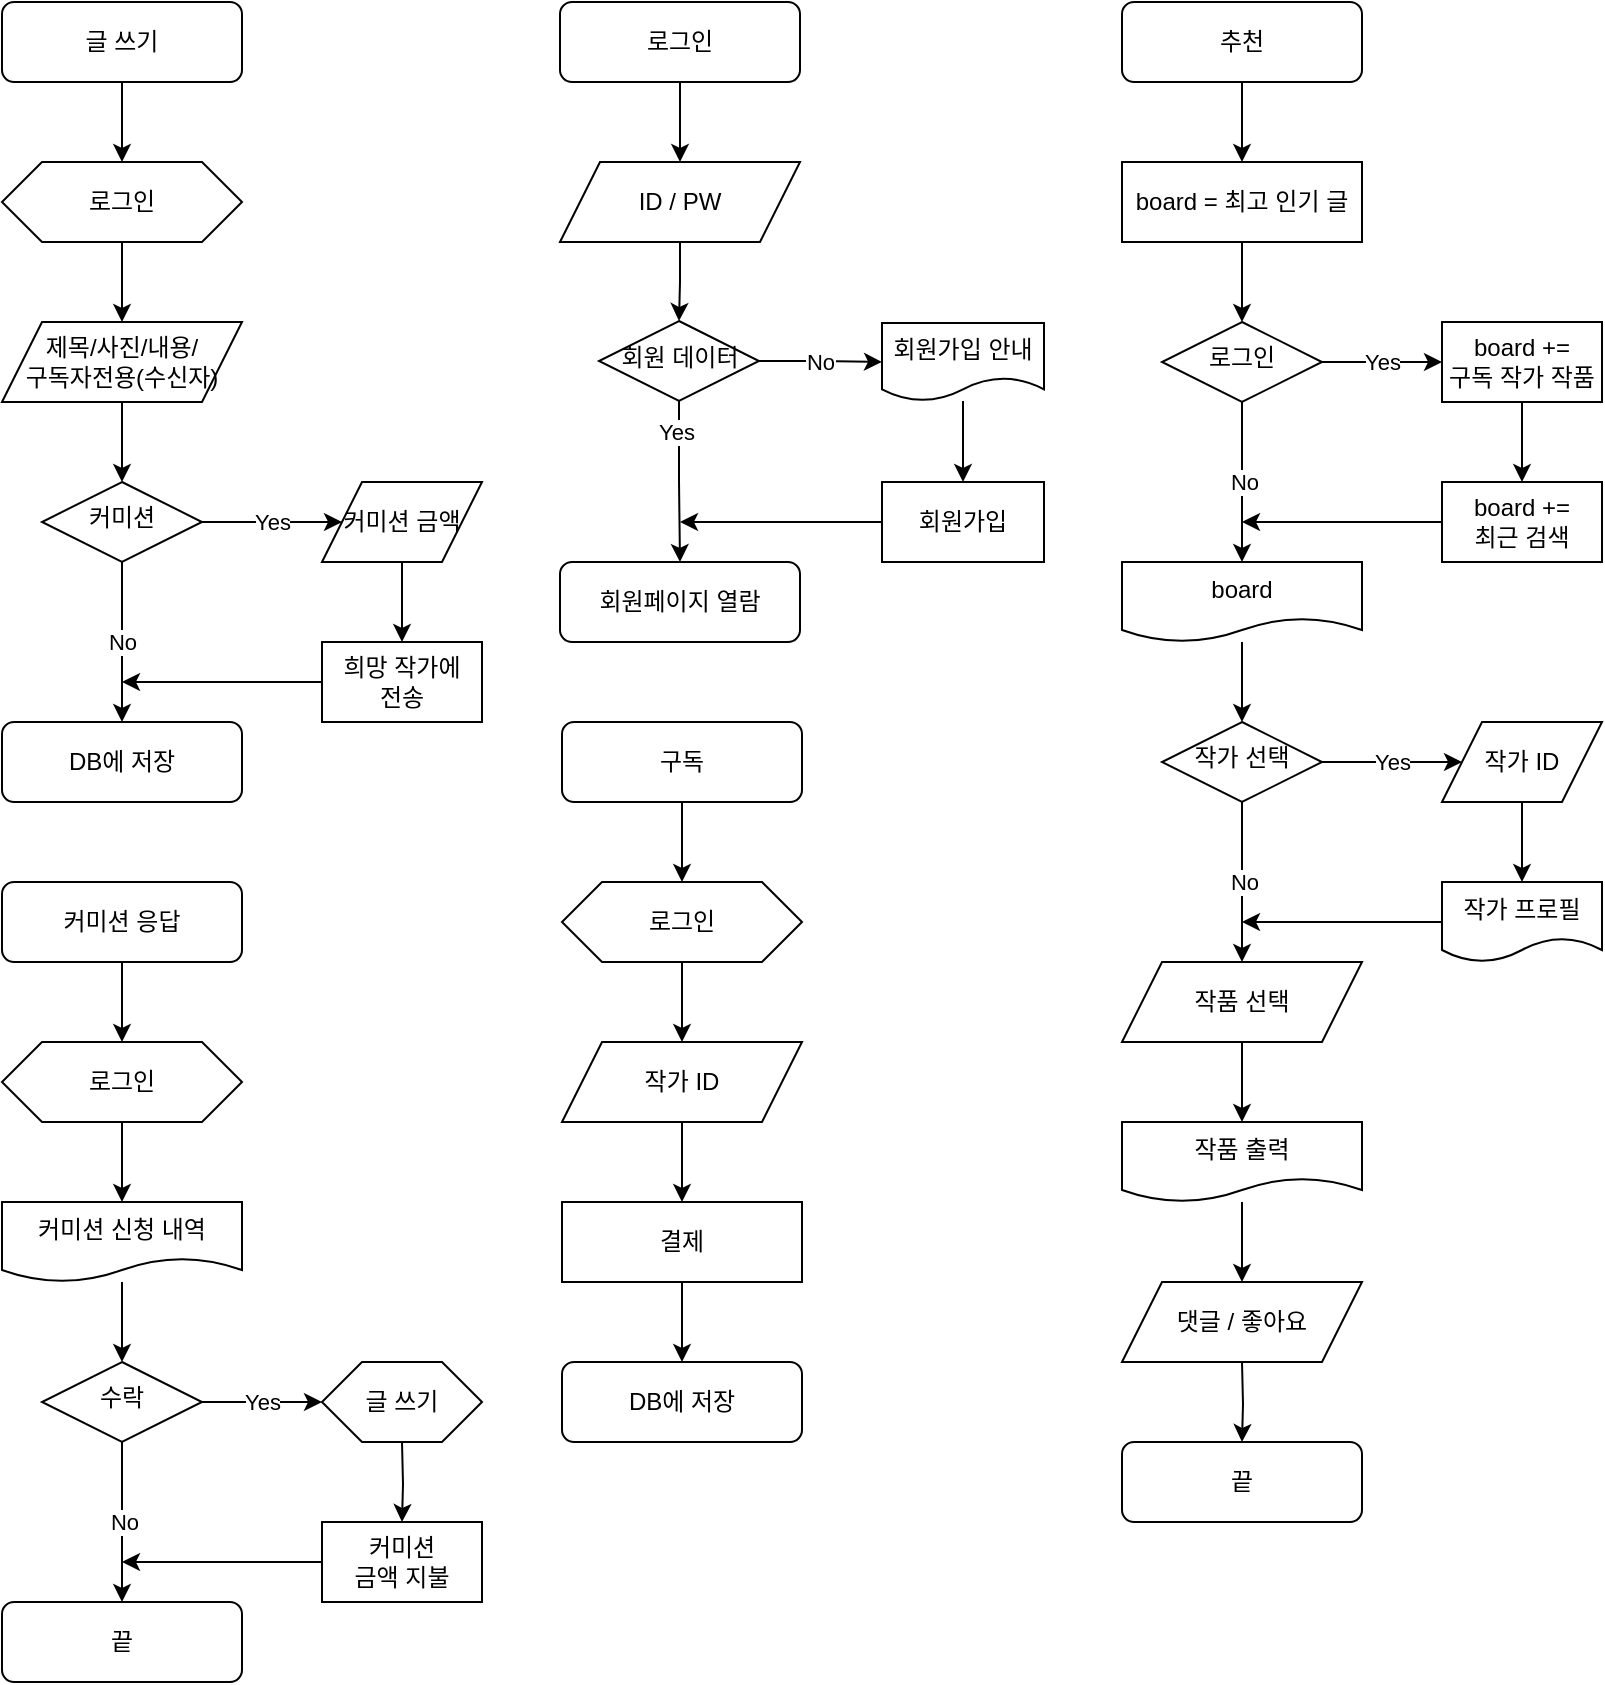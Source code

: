 <mxfile version="21.6.1" type="github">
  <diagram name="Page-1" id="c7558073-3199-34d8-9f00-42111426c3f3">
    <mxGraphModel dx="52" dy="1044" grid="1" gridSize="10" guides="1" tooltips="1" connect="1" arrows="1" fold="1" page="1" pageScale="1" pageWidth="826" pageHeight="1169" background="none" math="0" shadow="0">
      <root>
        <mxCell id="0" />
        <mxCell id="1" parent="0" />
        <mxCell id="cey_8HwWmDCFIJEaD0KJ-111" style="edgeStyle=orthogonalEdgeStyle;rounded=0;orthogonalLoop=1;jettySize=auto;html=1;" parent="1" source="cey_8HwWmDCFIJEaD0KJ-97" target="cey_8HwWmDCFIJEaD0KJ-107" edge="1">
          <mxGeometry relative="1" as="geometry" />
        </mxCell>
        <mxCell id="cey_8HwWmDCFIJEaD0KJ-97" value="글 쓰기" style="rounded=1;whiteSpace=wrap;html=1;fontSize=12;glass=0;strokeWidth=1;shadow=0;" parent="1" vertex="1">
          <mxGeometry x="840" y="40" width="120" height="40" as="geometry" />
        </mxCell>
        <mxCell id="cey_8HwWmDCFIJEaD0KJ-117" value="Yes" style="edgeStyle=orthogonalEdgeStyle;rounded=0;orthogonalLoop=1;jettySize=auto;html=1;entryX=0;entryY=0.5;entryDx=0;entryDy=0;" parent="1" source="cey_8HwWmDCFIJEaD0KJ-100" target="K9ERGDQ6H3OWvABlDpcz-20" edge="1">
          <mxGeometry relative="1" as="geometry">
            <mxPoint x="1000" y="314" as="targetPoint" />
          </mxGeometry>
        </mxCell>
        <mxCell id="K9ERGDQ6H3OWvABlDpcz-1" value="No" style="edgeStyle=orthogonalEdgeStyle;rounded=0;orthogonalLoop=1;jettySize=auto;html=1;entryX=0.5;entryY=0;entryDx=0;entryDy=0;" edge="1" parent="1" source="cey_8HwWmDCFIJEaD0KJ-100" target="cey_8HwWmDCFIJEaD0KJ-105">
          <mxGeometry relative="1" as="geometry">
            <mxPoint x="890" y="690" as="targetPoint" />
          </mxGeometry>
        </mxCell>
        <mxCell id="cey_8HwWmDCFIJEaD0KJ-100" value="커미션" style="rhombus;whiteSpace=wrap;html=1;shadow=0;fontFamily=Helvetica;fontSize=12;align=center;strokeWidth=1;spacing=6;spacingTop=-4;" parent="1" vertex="1">
          <mxGeometry x="860" y="280" width="80" height="40" as="geometry" />
        </mxCell>
        <mxCell id="cey_8HwWmDCFIJEaD0KJ-105" value="DB에 저장" style="rounded=1;whiteSpace=wrap;html=1;fontSize=12;glass=0;strokeWidth=1;shadow=0;" parent="1" vertex="1">
          <mxGeometry x="840" y="400" width="120" height="40" as="geometry" />
        </mxCell>
        <mxCell id="cey_8HwWmDCFIJEaD0KJ-110" style="edgeStyle=orthogonalEdgeStyle;rounded=0;orthogonalLoop=1;jettySize=auto;html=1;entryX=0.5;entryY=0;entryDx=0;entryDy=0;" parent="1" source="cey_8HwWmDCFIJEaD0KJ-107" target="cey_8HwWmDCFIJEaD0KJ-109" edge="1">
          <mxGeometry relative="1" as="geometry" />
        </mxCell>
        <mxCell id="cey_8HwWmDCFIJEaD0KJ-107" value="로그인" style="shape=hexagon;perimeter=hexagonPerimeter2;whiteSpace=wrap;html=1;fixedSize=1;" parent="1" vertex="1">
          <mxGeometry x="840" y="120" width="120" height="40" as="geometry" />
        </mxCell>
        <mxCell id="cey_8HwWmDCFIJEaD0KJ-112" style="edgeStyle=orthogonalEdgeStyle;rounded=0;orthogonalLoop=1;jettySize=auto;html=1;entryX=0.5;entryY=0;entryDx=0;entryDy=0;" parent="1" source="cey_8HwWmDCFIJEaD0KJ-109" target="cey_8HwWmDCFIJEaD0KJ-100" edge="1">
          <mxGeometry relative="1" as="geometry" />
        </mxCell>
        <mxCell id="cey_8HwWmDCFIJEaD0KJ-109" value="제목/사진/내용/&lt;br&gt;구독자전용(수신자)" style="shape=parallelogram;perimeter=parallelogramPerimeter;whiteSpace=wrap;html=1;fixedSize=1;" parent="1" vertex="1">
          <mxGeometry x="840" y="200" width="120" height="40" as="geometry" />
        </mxCell>
        <mxCell id="K9ERGDQ6H3OWvABlDpcz-4" value="" style="edgeStyle=orthogonalEdgeStyle;rounded=0;orthogonalLoop=1;jettySize=auto;html=1;exitX=0.5;exitY=1;exitDx=0;exitDy=0;" edge="1" parent="1" source="K9ERGDQ6H3OWvABlDpcz-20" target="K9ERGDQ6H3OWvABlDpcz-3">
          <mxGeometry relative="1" as="geometry">
            <mxPoint x="1020" y="334" as="sourcePoint" />
          </mxGeometry>
        </mxCell>
        <mxCell id="K9ERGDQ6H3OWvABlDpcz-62" style="edgeStyle=orthogonalEdgeStyle;rounded=0;orthogonalLoop=1;jettySize=auto;html=1;" edge="1" parent="1" source="K9ERGDQ6H3OWvABlDpcz-3">
          <mxGeometry relative="1" as="geometry">
            <mxPoint x="900" y="380" as="targetPoint" />
          </mxGeometry>
        </mxCell>
        <mxCell id="K9ERGDQ6H3OWvABlDpcz-3" value="희망 작가에 &lt;br&gt;전송" style="rounded=0;whiteSpace=wrap;html=1;" vertex="1" parent="1">
          <mxGeometry x="1000" y="360" width="80" height="40" as="geometry" />
        </mxCell>
        <mxCell id="K9ERGDQ6H3OWvABlDpcz-7" value="로그인" style="rounded=1;whiteSpace=wrap;html=1;fontSize=12;glass=0;strokeWidth=1;shadow=0;" vertex="1" parent="1">
          <mxGeometry x="1119" y="40" width="120" height="40" as="geometry" />
        </mxCell>
        <mxCell id="K9ERGDQ6H3OWvABlDpcz-9" style="edgeStyle=orthogonalEdgeStyle;rounded=0;orthogonalLoop=1;jettySize=auto;html=1;entryX=0.5;entryY=0;entryDx=0;entryDy=0;" edge="1" source="K9ERGDQ6H3OWvABlDpcz-10" target="K9ERGDQ6H3OWvABlDpcz-11" parent="1">
          <mxGeometry relative="1" as="geometry">
            <mxPoint x="1169" y="690" as="targetPoint" />
          </mxGeometry>
        </mxCell>
        <mxCell id="K9ERGDQ6H3OWvABlDpcz-21" value="Yes" style="edgeLabel;html=1;align=center;verticalAlign=middle;resizable=0;points=[];" vertex="1" connectable="0" parent="K9ERGDQ6H3OWvABlDpcz-9">
          <mxGeometry x="-0.622" y="-2" relative="1" as="geometry">
            <mxPoint as="offset" />
          </mxGeometry>
        </mxCell>
        <mxCell id="K9ERGDQ6H3OWvABlDpcz-97" value="No" style="edgeStyle=orthogonalEdgeStyle;rounded=0;orthogonalLoop=1;jettySize=auto;html=1;exitX=1;exitY=0.5;exitDx=0;exitDy=0;entryX=0;entryY=0.5;entryDx=0;entryDy=0;" edge="1" parent="1" source="K9ERGDQ6H3OWvABlDpcz-10" target="K9ERGDQ6H3OWvABlDpcz-22">
          <mxGeometry relative="1" as="geometry" />
        </mxCell>
        <mxCell id="K9ERGDQ6H3OWvABlDpcz-10" value="회원 데이터" style="rhombus;whiteSpace=wrap;html=1;shadow=0;fontFamily=Helvetica;fontSize=12;align=center;strokeWidth=1;spacing=6;spacingTop=-4;" vertex="1" parent="1">
          <mxGeometry x="1138.5" y="199.5" width="80" height="40" as="geometry" />
        </mxCell>
        <mxCell id="K9ERGDQ6H3OWvABlDpcz-11" value="회원페이지 열람" style="rounded=1;whiteSpace=wrap;html=1;fontSize=12;glass=0;strokeWidth=1;shadow=0;" vertex="1" parent="1">
          <mxGeometry x="1119" y="320" width="120" height="40" as="geometry" />
        </mxCell>
        <mxCell id="K9ERGDQ6H3OWvABlDpcz-12" style="edgeStyle=orthogonalEdgeStyle;rounded=0;orthogonalLoop=1;jettySize=auto;html=1;entryX=0.5;entryY=0;entryDx=0;entryDy=0;exitX=0.5;exitY=1;exitDx=0;exitDy=0;" edge="1" source="K9ERGDQ6H3OWvABlDpcz-7" target="K9ERGDQ6H3OWvABlDpcz-15" parent="1">
          <mxGeometry relative="1" as="geometry">
            <mxPoint x="1179" y="154" as="sourcePoint" />
          </mxGeometry>
        </mxCell>
        <mxCell id="K9ERGDQ6H3OWvABlDpcz-14" style="edgeStyle=orthogonalEdgeStyle;rounded=0;orthogonalLoop=1;jettySize=auto;html=1;entryX=0.5;entryY=0;entryDx=0;entryDy=0;" edge="1" source="K9ERGDQ6H3OWvABlDpcz-15" target="K9ERGDQ6H3OWvABlDpcz-10" parent="1">
          <mxGeometry relative="1" as="geometry" />
        </mxCell>
        <mxCell id="K9ERGDQ6H3OWvABlDpcz-15" value="ID / PW" style="shape=parallelogram;perimeter=parallelogramPerimeter;whiteSpace=wrap;html=1;fixedSize=1;" vertex="1" parent="1">
          <mxGeometry x="1119" y="120" width="120" height="40" as="geometry" />
        </mxCell>
        <mxCell id="K9ERGDQ6H3OWvABlDpcz-63" style="edgeStyle=orthogonalEdgeStyle;rounded=0;orthogonalLoop=1;jettySize=auto;html=1;" edge="1" parent="1" source="K9ERGDQ6H3OWvABlDpcz-19">
          <mxGeometry relative="1" as="geometry">
            <mxPoint x="1179" y="300" as="targetPoint" />
          </mxGeometry>
        </mxCell>
        <mxCell id="K9ERGDQ6H3OWvABlDpcz-19" value="회원가입" style="rounded=0;whiteSpace=wrap;html=1;" vertex="1" parent="1">
          <mxGeometry x="1280" y="280" width="81" height="40" as="geometry" />
        </mxCell>
        <mxCell id="K9ERGDQ6H3OWvABlDpcz-20" value="커미션 금액" style="shape=parallelogram;perimeter=parallelogramPerimeter;whiteSpace=wrap;html=1;fixedSize=1;" vertex="1" parent="1">
          <mxGeometry x="1000" y="280" width="80" height="40" as="geometry" />
        </mxCell>
        <mxCell id="K9ERGDQ6H3OWvABlDpcz-24" style="edgeStyle=orthogonalEdgeStyle;rounded=0;orthogonalLoop=1;jettySize=auto;html=1;entryX=0.5;entryY=0;entryDx=0;entryDy=0;" edge="1" parent="1" source="K9ERGDQ6H3OWvABlDpcz-22" target="K9ERGDQ6H3OWvABlDpcz-19">
          <mxGeometry relative="1" as="geometry" />
        </mxCell>
        <mxCell id="K9ERGDQ6H3OWvABlDpcz-22" value="회원가입 안내" style="shape=document;whiteSpace=wrap;html=1;boundedLbl=1;" vertex="1" parent="1">
          <mxGeometry x="1280" y="200.5" width="81" height="39" as="geometry" />
        </mxCell>
        <mxCell id="K9ERGDQ6H3OWvABlDpcz-26" value="추천" style="rounded=1;whiteSpace=wrap;html=1;fontSize=12;glass=0;strokeWidth=1;shadow=0;" vertex="1" parent="1">
          <mxGeometry x="1400" y="40" width="120" height="40" as="geometry" />
        </mxCell>
        <mxCell id="K9ERGDQ6H3OWvABlDpcz-27" value="Yes" style="edgeStyle=orthogonalEdgeStyle;rounded=0;orthogonalLoop=1;jettySize=auto;html=1;entryX=0;entryY=0.5;entryDx=0;entryDy=0;" edge="1" source="K9ERGDQ6H3OWvABlDpcz-29" target="K9ERGDQ6H3OWvABlDpcz-51" parent="1">
          <mxGeometry relative="1" as="geometry">
            <mxPoint x="1570" y="420" as="targetPoint" />
          </mxGeometry>
        </mxCell>
        <mxCell id="K9ERGDQ6H3OWvABlDpcz-28" value="No" style="edgeStyle=orthogonalEdgeStyle;rounded=0;orthogonalLoop=1;jettySize=auto;html=1;entryX=0.5;entryY=0;entryDx=0;entryDy=0;" edge="1" source="K9ERGDQ6H3OWvABlDpcz-29" parent="1">
          <mxGeometry relative="1" as="geometry">
            <mxPoint x="1460" y="520" as="targetPoint" />
          </mxGeometry>
        </mxCell>
        <mxCell id="K9ERGDQ6H3OWvABlDpcz-29" value="작가 선택" style="rhombus;whiteSpace=wrap;html=1;shadow=0;fontFamily=Helvetica;fontSize=12;align=center;strokeWidth=1;spacing=6;spacingTop=-4;" vertex="1" parent="1">
          <mxGeometry x="1420" y="400" width="80" height="40" as="geometry" />
        </mxCell>
        <mxCell id="K9ERGDQ6H3OWvABlDpcz-45" style="edgeStyle=orthogonalEdgeStyle;rounded=0;orthogonalLoop=1;jettySize=auto;html=1;" edge="1" parent="1" source="K9ERGDQ6H3OWvABlDpcz-37" target="K9ERGDQ6H3OWvABlDpcz-43">
          <mxGeometry relative="1" as="geometry" />
        </mxCell>
        <mxCell id="K9ERGDQ6H3OWvABlDpcz-37" value="board +=&lt;br&gt;구독 작가 작품" style="rounded=0;whiteSpace=wrap;html=1;" vertex="1" parent="1">
          <mxGeometry x="1560" y="200" width="80" height="40" as="geometry" />
        </mxCell>
        <mxCell id="K9ERGDQ6H3OWvABlDpcz-59" style="edgeStyle=orthogonalEdgeStyle;rounded=0;orthogonalLoop=1;jettySize=auto;html=1;entryX=0.5;entryY=0;entryDx=0;entryDy=0;" edge="1" parent="1" source="K9ERGDQ6H3OWvABlDpcz-38" target="K9ERGDQ6H3OWvABlDpcz-58">
          <mxGeometry relative="1" as="geometry" />
        </mxCell>
        <mxCell id="K9ERGDQ6H3OWvABlDpcz-38" value="작품 선택" style="shape=parallelogram;perimeter=parallelogramPerimeter;whiteSpace=wrap;html=1;fixedSize=1;" vertex="1" parent="1">
          <mxGeometry x="1400" y="520" width="120" height="40" as="geometry" />
        </mxCell>
        <mxCell id="K9ERGDQ6H3OWvABlDpcz-40" value="" style="edgeStyle=orthogonalEdgeStyle;rounded=0;orthogonalLoop=1;jettySize=auto;html=1;entryX=0.5;entryY=0;entryDx=0;entryDy=0;exitX=0.5;exitY=1;exitDx=0;exitDy=0;" edge="1" parent="1" source="K9ERGDQ6H3OWvABlDpcz-26" target="K9ERGDQ6H3OWvABlDpcz-39">
          <mxGeometry relative="1" as="geometry">
            <mxPoint x="1460" y="80" as="sourcePoint" />
            <mxPoint x="1460" y="200" as="targetPoint" />
          </mxGeometry>
        </mxCell>
        <mxCell id="K9ERGDQ6H3OWvABlDpcz-42" style="edgeStyle=orthogonalEdgeStyle;rounded=0;orthogonalLoop=1;jettySize=auto;html=1;entryX=0.5;entryY=0;entryDx=0;entryDy=0;" edge="1" parent="1" source="K9ERGDQ6H3OWvABlDpcz-39" target="K9ERGDQ6H3OWvABlDpcz-41">
          <mxGeometry relative="1" as="geometry" />
        </mxCell>
        <mxCell id="K9ERGDQ6H3OWvABlDpcz-39" value="board = 최고 인기 글" style="rounded=0;whiteSpace=wrap;html=1;" vertex="1" parent="1">
          <mxGeometry x="1400" y="120" width="120" height="40" as="geometry" />
        </mxCell>
        <mxCell id="K9ERGDQ6H3OWvABlDpcz-44" value="Yes" style="edgeStyle=orthogonalEdgeStyle;rounded=0;orthogonalLoop=1;jettySize=auto;html=1;entryX=0;entryY=0.5;entryDx=0;entryDy=0;" edge="1" parent="1" source="K9ERGDQ6H3OWvABlDpcz-41" target="K9ERGDQ6H3OWvABlDpcz-37">
          <mxGeometry relative="1" as="geometry" />
        </mxCell>
        <mxCell id="K9ERGDQ6H3OWvABlDpcz-46" value="No" style="edgeStyle=orthogonalEdgeStyle;rounded=0;orthogonalLoop=1;jettySize=auto;html=1;" edge="1" parent="1" source="K9ERGDQ6H3OWvABlDpcz-41">
          <mxGeometry relative="1" as="geometry">
            <mxPoint x="1460" y="320" as="targetPoint" />
          </mxGeometry>
        </mxCell>
        <mxCell id="K9ERGDQ6H3OWvABlDpcz-41" value="로그인" style="rhombus;whiteSpace=wrap;html=1;shadow=0;fontFamily=Helvetica;fontSize=12;align=center;strokeWidth=1;spacing=6;spacingTop=-4;" vertex="1" parent="1">
          <mxGeometry x="1420" y="200" width="80" height="40" as="geometry" />
        </mxCell>
        <mxCell id="K9ERGDQ6H3OWvABlDpcz-47" style="edgeStyle=orthogonalEdgeStyle;rounded=0;orthogonalLoop=1;jettySize=auto;html=1;" edge="1" parent="1" source="K9ERGDQ6H3OWvABlDpcz-43">
          <mxGeometry relative="1" as="geometry">
            <mxPoint x="1460" y="300" as="targetPoint" />
          </mxGeometry>
        </mxCell>
        <mxCell id="K9ERGDQ6H3OWvABlDpcz-43" value="board += &lt;br&gt;최근 검색" style="rounded=0;whiteSpace=wrap;html=1;" vertex="1" parent="1">
          <mxGeometry x="1560" y="280" width="80" height="40" as="geometry" />
        </mxCell>
        <mxCell id="K9ERGDQ6H3OWvABlDpcz-55" style="edgeStyle=orthogonalEdgeStyle;rounded=0;orthogonalLoop=1;jettySize=auto;html=1;entryX=0.5;entryY=0;entryDx=0;entryDy=0;" edge="1" parent="1" source="K9ERGDQ6H3OWvABlDpcz-48" target="K9ERGDQ6H3OWvABlDpcz-29">
          <mxGeometry relative="1" as="geometry" />
        </mxCell>
        <mxCell id="K9ERGDQ6H3OWvABlDpcz-48" value="board" style="shape=document;whiteSpace=wrap;html=1;boundedLbl=1;" vertex="1" parent="1">
          <mxGeometry x="1400" y="320" width="120" height="40" as="geometry" />
        </mxCell>
        <mxCell id="K9ERGDQ6H3OWvABlDpcz-53" style="edgeStyle=orthogonalEdgeStyle;rounded=0;orthogonalLoop=1;jettySize=auto;html=1;entryX=0.5;entryY=0;entryDx=0;entryDy=0;" edge="1" parent="1" source="K9ERGDQ6H3OWvABlDpcz-51" target="K9ERGDQ6H3OWvABlDpcz-52">
          <mxGeometry relative="1" as="geometry" />
        </mxCell>
        <mxCell id="K9ERGDQ6H3OWvABlDpcz-51" value="작가 ID" style="shape=parallelogram;perimeter=parallelogramPerimeter;whiteSpace=wrap;html=1;fixedSize=1;" vertex="1" parent="1">
          <mxGeometry x="1560" y="400" width="80" height="40" as="geometry" />
        </mxCell>
        <mxCell id="K9ERGDQ6H3OWvABlDpcz-57" style="edgeStyle=orthogonalEdgeStyle;rounded=0;orthogonalLoop=1;jettySize=auto;html=1;" edge="1" parent="1" source="K9ERGDQ6H3OWvABlDpcz-52">
          <mxGeometry relative="1" as="geometry">
            <mxPoint x="1460" y="500" as="targetPoint" />
          </mxGeometry>
        </mxCell>
        <mxCell id="K9ERGDQ6H3OWvABlDpcz-52" value="작가 프로필" style="shape=document;whiteSpace=wrap;html=1;boundedLbl=1;" vertex="1" parent="1">
          <mxGeometry x="1560" y="480" width="80" height="40" as="geometry" />
        </mxCell>
        <mxCell id="K9ERGDQ6H3OWvABlDpcz-61" style="edgeStyle=orthogonalEdgeStyle;rounded=0;orthogonalLoop=1;jettySize=auto;html=1;entryX=0.5;entryY=0;entryDx=0;entryDy=0;" edge="1" parent="1" target="K9ERGDQ6H3OWvABlDpcz-60">
          <mxGeometry relative="1" as="geometry">
            <mxPoint x="1460" y="720" as="sourcePoint" />
          </mxGeometry>
        </mxCell>
        <mxCell id="K9ERGDQ6H3OWvABlDpcz-58" value="작품 출력" style="shape=document;whiteSpace=wrap;html=1;boundedLbl=1;" vertex="1" parent="1">
          <mxGeometry x="1400" y="600" width="120" height="40" as="geometry" />
        </mxCell>
        <mxCell id="K9ERGDQ6H3OWvABlDpcz-60" value="끝" style="rounded=1;whiteSpace=wrap;html=1;fontSize=12;glass=0;strokeWidth=1;shadow=0;" vertex="1" parent="1">
          <mxGeometry x="1400" y="760" width="120" height="40" as="geometry" />
        </mxCell>
        <mxCell id="K9ERGDQ6H3OWvABlDpcz-65" value="" style="edgeStyle=orthogonalEdgeStyle;rounded=0;orthogonalLoop=1;jettySize=auto;html=1;entryX=0.5;entryY=0;entryDx=0;entryDy=0;" edge="1" parent="1" source="K9ERGDQ6H3OWvABlDpcz-58">
          <mxGeometry relative="1" as="geometry">
            <mxPoint x="1460" y="640" as="sourcePoint" />
            <mxPoint x="1460" y="680" as="targetPoint" />
          </mxGeometry>
        </mxCell>
        <mxCell id="K9ERGDQ6H3OWvABlDpcz-81" style="edgeStyle=orthogonalEdgeStyle;rounded=0;orthogonalLoop=1;jettySize=auto;html=1;" edge="1" source="K9ERGDQ6H3OWvABlDpcz-82" target="K9ERGDQ6H3OWvABlDpcz-88" parent="1">
          <mxGeometry relative="1" as="geometry" />
        </mxCell>
        <mxCell id="K9ERGDQ6H3OWvABlDpcz-82" value="구독" style="rounded=1;whiteSpace=wrap;html=1;fontSize=12;glass=0;strokeWidth=1;shadow=0;" vertex="1" parent="1">
          <mxGeometry x="1120" y="400" width="120" height="40" as="geometry" />
        </mxCell>
        <mxCell id="K9ERGDQ6H3OWvABlDpcz-86" value="DB에 저장" style="rounded=1;whiteSpace=wrap;html=1;fontSize=12;glass=0;strokeWidth=1;shadow=0;" vertex="1" parent="1">
          <mxGeometry x="1120" y="720" width="120" height="40" as="geometry" />
        </mxCell>
        <mxCell id="K9ERGDQ6H3OWvABlDpcz-87" style="edgeStyle=orthogonalEdgeStyle;rounded=0;orthogonalLoop=1;jettySize=auto;html=1;entryX=0.5;entryY=0;entryDx=0;entryDy=0;" edge="1" source="K9ERGDQ6H3OWvABlDpcz-88" target="K9ERGDQ6H3OWvABlDpcz-90" parent="1">
          <mxGeometry relative="1" as="geometry" />
        </mxCell>
        <mxCell id="K9ERGDQ6H3OWvABlDpcz-88" value="로그인" style="shape=hexagon;perimeter=hexagonPerimeter2;whiteSpace=wrap;html=1;fixedSize=1;" vertex="1" parent="1">
          <mxGeometry x="1120" y="480" width="120" height="40" as="geometry" />
        </mxCell>
        <mxCell id="K9ERGDQ6H3OWvABlDpcz-89" style="edgeStyle=orthogonalEdgeStyle;rounded=0;orthogonalLoop=1;jettySize=auto;html=1;entryX=0.5;entryY=0;entryDx=0;entryDy=0;" edge="1" source="K9ERGDQ6H3OWvABlDpcz-90" parent="1">
          <mxGeometry relative="1" as="geometry">
            <mxPoint x="1180" y="640" as="targetPoint" />
          </mxGeometry>
        </mxCell>
        <mxCell id="K9ERGDQ6H3OWvABlDpcz-90" value="작가 ID" style="shape=parallelogram;perimeter=parallelogramPerimeter;whiteSpace=wrap;html=1;fixedSize=1;" vertex="1" parent="1">
          <mxGeometry x="1120" y="560" width="120" height="40" as="geometry" />
        </mxCell>
        <mxCell id="K9ERGDQ6H3OWvABlDpcz-96" style="edgeStyle=orthogonalEdgeStyle;rounded=0;orthogonalLoop=1;jettySize=auto;html=1;" edge="1" parent="1" source="K9ERGDQ6H3OWvABlDpcz-95" target="K9ERGDQ6H3OWvABlDpcz-86">
          <mxGeometry relative="1" as="geometry" />
        </mxCell>
        <mxCell id="K9ERGDQ6H3OWvABlDpcz-95" value="결제" style="rounded=0;whiteSpace=wrap;html=1;" vertex="1" parent="1">
          <mxGeometry x="1120" y="640" width="120" height="40" as="geometry" />
        </mxCell>
        <mxCell id="K9ERGDQ6H3OWvABlDpcz-98" style="edgeStyle=orthogonalEdgeStyle;rounded=0;orthogonalLoop=1;jettySize=auto;html=1;" edge="1" source="K9ERGDQ6H3OWvABlDpcz-99" target="K9ERGDQ6H3OWvABlDpcz-105" parent="1">
          <mxGeometry relative="1" as="geometry" />
        </mxCell>
        <mxCell id="K9ERGDQ6H3OWvABlDpcz-99" value="커미션 응답" style="rounded=1;whiteSpace=wrap;html=1;fontSize=12;glass=0;strokeWidth=1;shadow=0;" vertex="1" parent="1">
          <mxGeometry x="840" y="480" width="120" height="40" as="geometry" />
        </mxCell>
        <mxCell id="K9ERGDQ6H3OWvABlDpcz-103" value="끝" style="rounded=1;whiteSpace=wrap;html=1;fontSize=12;glass=0;strokeWidth=1;shadow=0;" vertex="1" parent="1">
          <mxGeometry x="840" y="840" width="120" height="40" as="geometry" />
        </mxCell>
        <mxCell id="K9ERGDQ6H3OWvABlDpcz-104" style="edgeStyle=orthogonalEdgeStyle;rounded=0;orthogonalLoop=1;jettySize=auto;html=1;entryX=0.5;entryY=0;entryDx=0;entryDy=0;" edge="1" source="K9ERGDQ6H3OWvABlDpcz-105" parent="1">
          <mxGeometry relative="1" as="geometry">
            <mxPoint x="900" y="640" as="targetPoint" />
          </mxGeometry>
        </mxCell>
        <mxCell id="K9ERGDQ6H3OWvABlDpcz-105" value="로그인" style="shape=hexagon;perimeter=hexagonPerimeter2;whiteSpace=wrap;html=1;fixedSize=1;" vertex="1" parent="1">
          <mxGeometry x="840" y="560" width="120" height="40" as="geometry" />
        </mxCell>
        <mxCell id="K9ERGDQ6H3OWvABlDpcz-120" style="edgeStyle=orthogonalEdgeStyle;rounded=0;orthogonalLoop=1;jettySize=auto;html=1;" edge="1" parent="1" source="K9ERGDQ6H3OWvABlDpcz-112" target="K9ERGDQ6H3OWvABlDpcz-115">
          <mxGeometry relative="1" as="geometry" />
        </mxCell>
        <mxCell id="K9ERGDQ6H3OWvABlDpcz-112" value="커미션 신청 내역" style="shape=document;whiteSpace=wrap;html=1;boundedLbl=1;" vertex="1" parent="1">
          <mxGeometry x="840" y="640" width="120" height="40" as="geometry" />
        </mxCell>
        <mxCell id="K9ERGDQ6H3OWvABlDpcz-113" value="Yes" style="edgeStyle=orthogonalEdgeStyle;rounded=0;orthogonalLoop=1;jettySize=auto;html=1;entryX=0;entryY=0.5;entryDx=0;entryDy=0;" edge="1" source="K9ERGDQ6H3OWvABlDpcz-115" target="K9ERGDQ6H3OWvABlDpcz-121" parent="1">
          <mxGeometry relative="1" as="geometry">
            <mxPoint x="1010" y="740" as="targetPoint" />
          </mxGeometry>
        </mxCell>
        <mxCell id="K9ERGDQ6H3OWvABlDpcz-114" value="No" style="edgeStyle=orthogonalEdgeStyle;rounded=0;orthogonalLoop=1;jettySize=auto;html=1;entryX=0.5;entryY=0;entryDx=0;entryDy=0;" edge="1" source="K9ERGDQ6H3OWvABlDpcz-115" parent="1">
          <mxGeometry relative="1" as="geometry">
            <mxPoint x="900" y="840" as="targetPoint" />
          </mxGeometry>
        </mxCell>
        <mxCell id="K9ERGDQ6H3OWvABlDpcz-115" value="수락" style="rhombus;whiteSpace=wrap;html=1;shadow=0;fontFamily=Helvetica;fontSize=12;align=center;strokeWidth=1;spacing=6;spacingTop=-4;" vertex="1" parent="1">
          <mxGeometry x="860" y="720" width="80" height="40" as="geometry" />
        </mxCell>
        <mxCell id="K9ERGDQ6H3OWvABlDpcz-116" value="" style="edgeStyle=orthogonalEdgeStyle;rounded=0;orthogonalLoop=1;jettySize=auto;html=1;exitX=0.5;exitY=1;exitDx=0;exitDy=0;" edge="1" target="K9ERGDQ6H3OWvABlDpcz-118" parent="1">
          <mxGeometry relative="1" as="geometry">
            <mxPoint x="1040" y="760" as="sourcePoint" />
          </mxGeometry>
        </mxCell>
        <mxCell id="K9ERGDQ6H3OWvABlDpcz-117" style="edgeStyle=orthogonalEdgeStyle;rounded=0;orthogonalLoop=1;jettySize=auto;html=1;" edge="1" source="K9ERGDQ6H3OWvABlDpcz-118" parent="1">
          <mxGeometry relative="1" as="geometry">
            <mxPoint x="900" y="820" as="targetPoint" />
          </mxGeometry>
        </mxCell>
        <mxCell id="K9ERGDQ6H3OWvABlDpcz-118" value="커미션 &lt;br&gt;금액 지불" style="rounded=0;whiteSpace=wrap;html=1;" vertex="1" parent="1">
          <mxGeometry x="1000" y="800" width="80" height="40" as="geometry" />
        </mxCell>
        <mxCell id="K9ERGDQ6H3OWvABlDpcz-121" value="글 쓰기" style="shape=hexagon;perimeter=hexagonPerimeter2;whiteSpace=wrap;html=1;fixedSize=1;" vertex="1" parent="1">
          <mxGeometry x="1000" y="720" width="80" height="40" as="geometry" />
        </mxCell>
        <mxCell id="K9ERGDQ6H3OWvABlDpcz-122" value="댓글 / 좋아요" style="shape=parallelogram;perimeter=parallelogramPerimeter;whiteSpace=wrap;html=1;fixedSize=1;" vertex="1" parent="1">
          <mxGeometry x="1400" y="680" width="120" height="40" as="geometry" />
        </mxCell>
      </root>
    </mxGraphModel>
  </diagram>
</mxfile>
